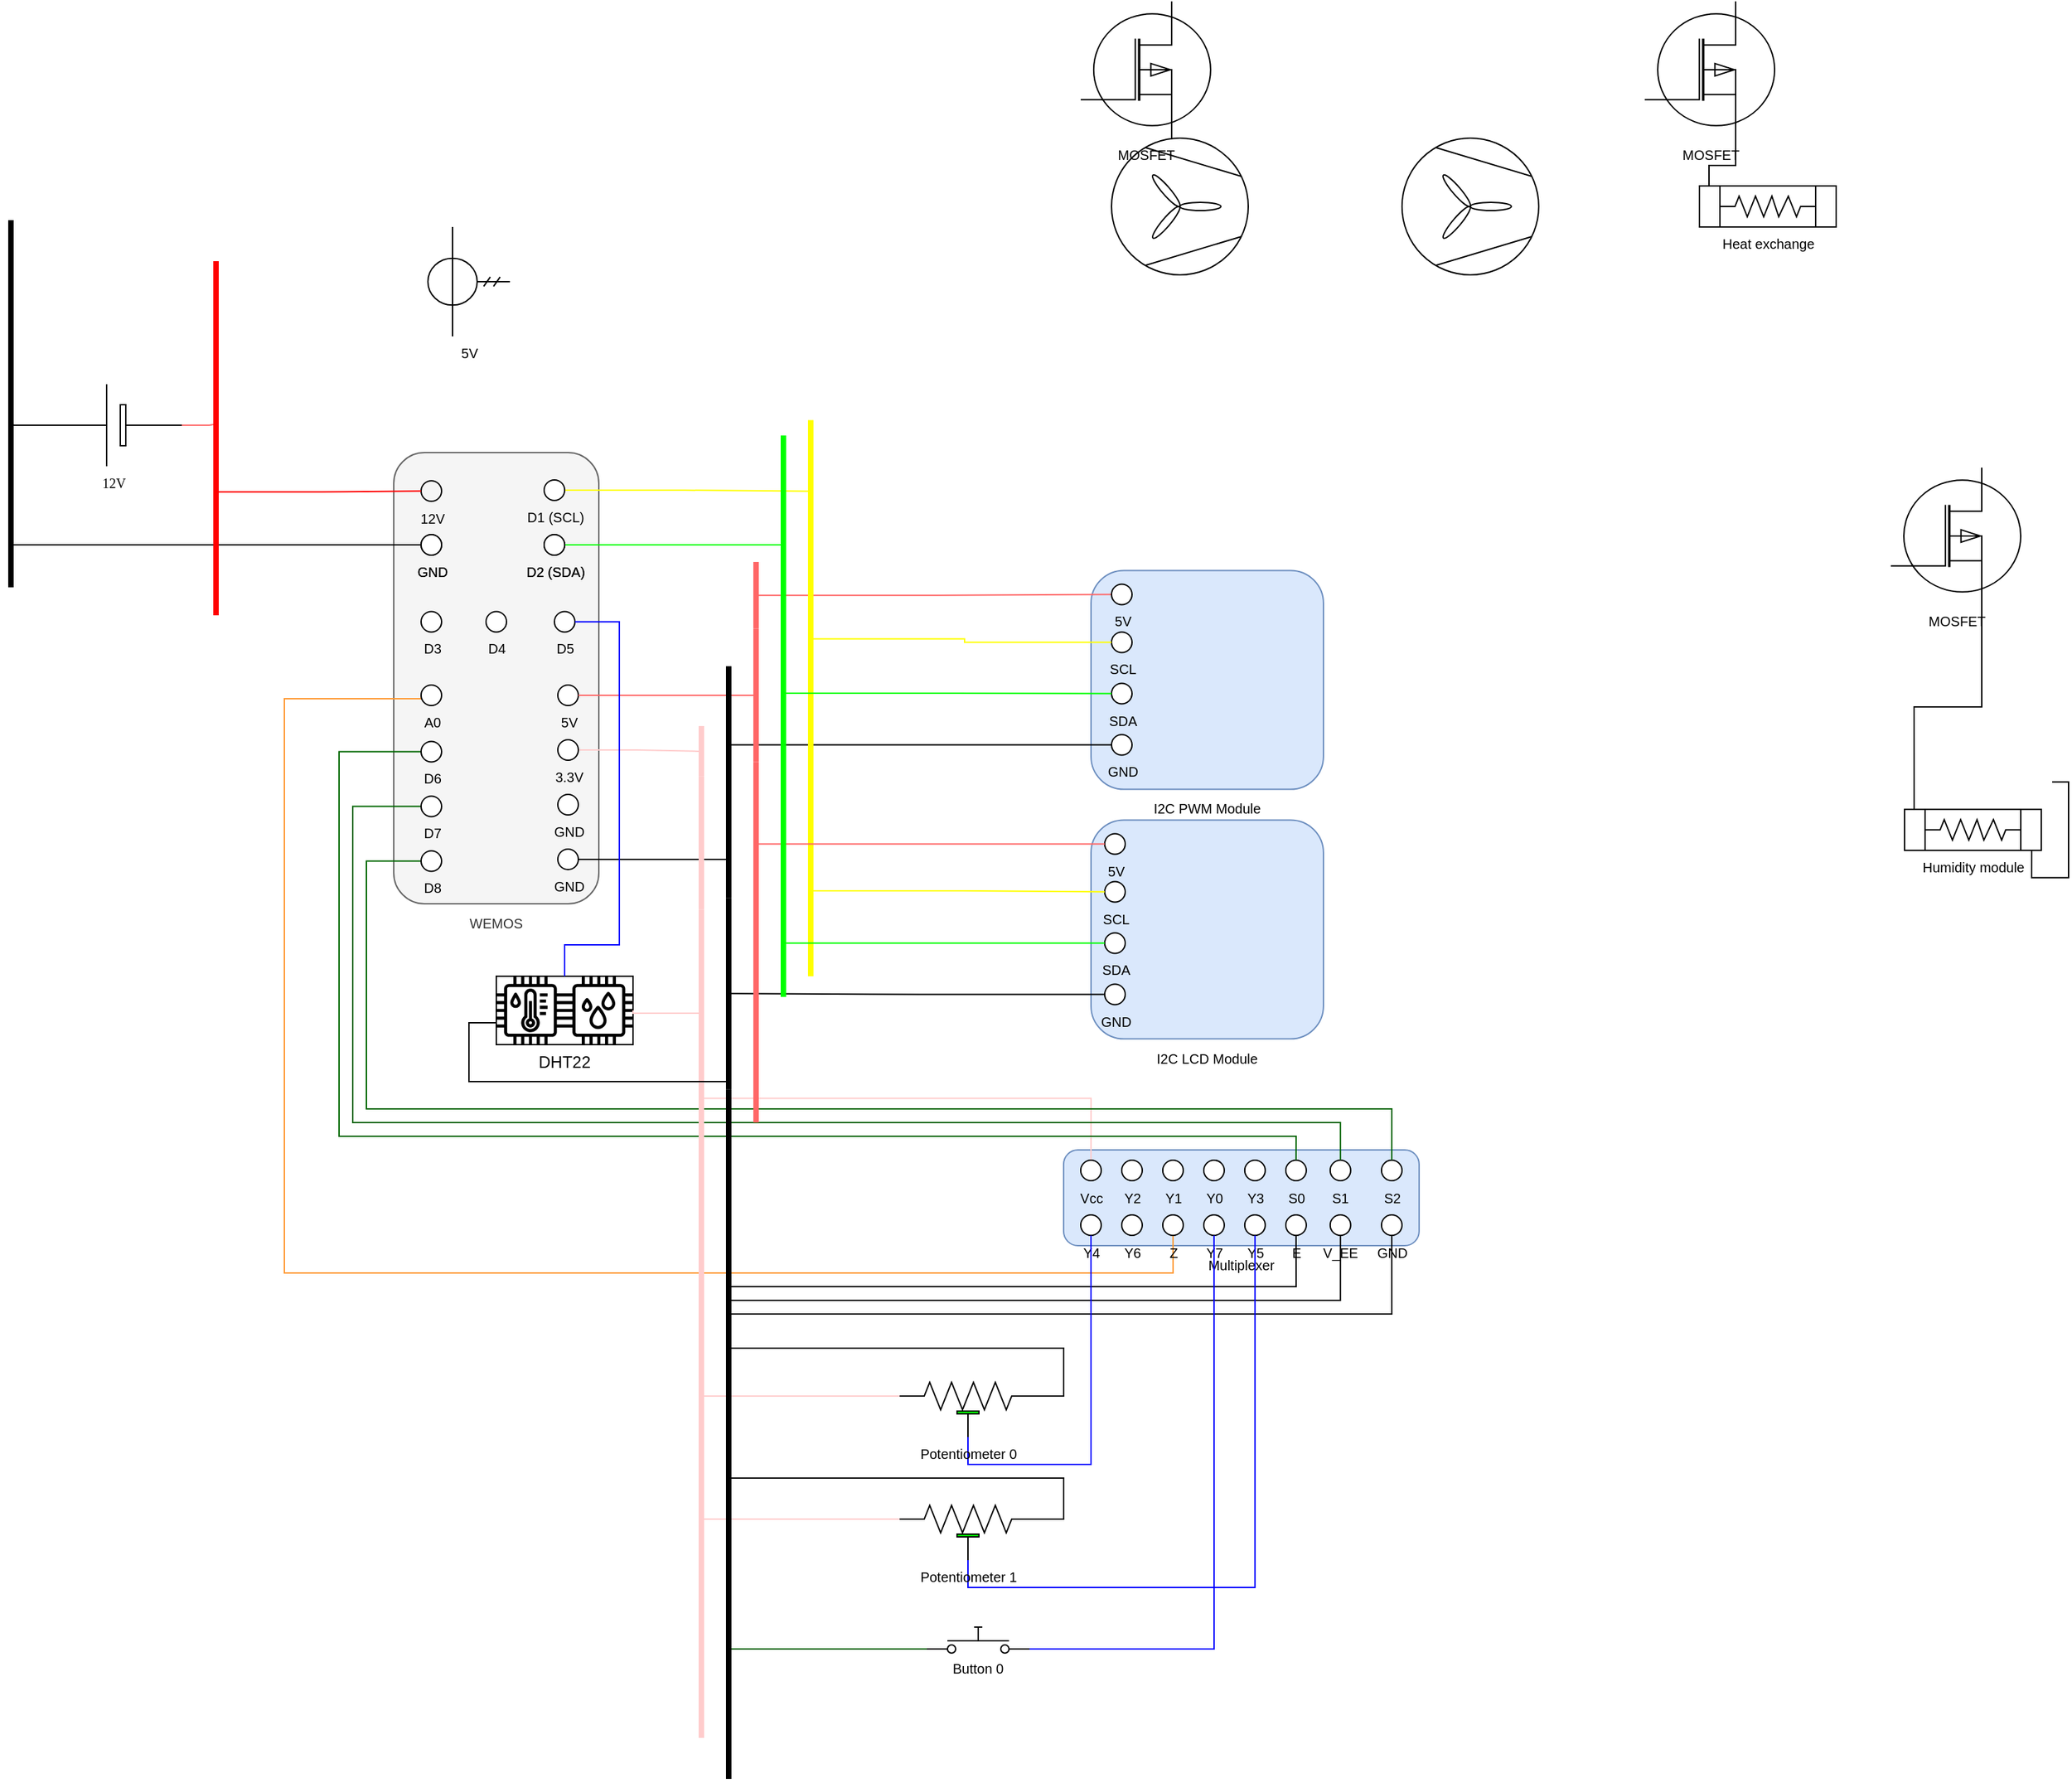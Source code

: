 <mxfile version="18.0.6" type="device"><diagram name="Page-1" id="7e0a89b8-554c-2b80-1dc8-d5c74ca68de4"><mxGraphModel dx="3100" dy="2274" grid="1" gridSize="10" guides="1" tooltips="1" connect="1" arrows="1" fold="1" page="0" pageScale="1" pageWidth="1100" pageHeight="850" background="none" math="0" shadow="0"><root><mxCell id="0"/><mxCell id="1" parent="0"/><mxCell id="E5i9niyN0KcT_NhWIOhr-146" style="edgeStyle=orthogonalEdgeStyle;rounded=0;orthogonalLoop=1;jettySize=auto;html=1;exitX=0;exitY=0.5;exitDx=0;exitDy=0;exitPerimeter=0;fontSize=10;endArrow=none;endFill=0;strokeColor=#FF6666;" edge="1" parent="1" source="E5i9niyN0KcT_NhWIOhr-1" target="E5i9niyN0KcT_NhWIOhr-144"><mxGeometry relative="1" as="geometry"/></mxCell><mxCell id="E5i9niyN0KcT_NhWIOhr-147" style="edgeStyle=orthogonalEdgeStyle;rounded=0;orthogonalLoop=1;jettySize=auto;html=1;exitX=1;exitY=0.5;exitDx=0;exitDy=0;exitPerimeter=0;fontSize=10;endArrow=none;endFill=0;strokeColor=#000000;" edge="1" parent="1"><mxGeometry relative="1" as="geometry"><mxPoint x="60" y="40" as="sourcePoint"/><mxPoint x="36.6" y="38.96" as="targetPoint"/></mxGeometry></mxCell><mxCell id="E5i9niyN0KcT_NhWIOhr-1" value="12V" style="verticalLabelPosition=bottom;shadow=0;dashed=0;align=center;fillColor=default;html=1;verticalAlign=top;strokeWidth=1;shape=mxgraph.electrical.miscellaneous.monocell_battery;rounded=1;comic=0;labelBackgroundColor=none;fontFamily=Verdana;fontSize=10;flipH=1;strokeColor=default;" vertex="1" parent="1"><mxGeometry x="60" y="10" width="100" height="60" as="geometry"/></mxCell><mxCell id="E5i9niyN0KcT_NhWIOhr-17" style="edgeStyle=orthogonalEdgeStyle;rounded=0;orthogonalLoop=1;jettySize=auto;html=1;exitX=0.7;exitY=1;exitDx=0;exitDy=0;exitPerimeter=0;entryX=0.07;entryY=0;entryDx=0;entryDy=0;entryPerimeter=0;endArrow=none;endFill=0;fontSize=10;" edge="1" parent="1" source="E5i9niyN0KcT_NhWIOhr-19" target="E5i9niyN0KcT_NhWIOhr-16"><mxGeometry relative="1" as="geometry"><mxPoint x="1468.04" y="275.91" as="sourcePoint"/></mxGeometry></mxCell><mxCell id="E5i9niyN0KcT_NhWIOhr-6" value="5V" style="pointerEvents=1;verticalLabelPosition=bottom;shadow=0;dashed=0;align=center;html=1;verticalAlign=top;shape=mxgraph.electrical.inductors.current_transformer_2;strokeColor=default;fillColor=none;fontSize=10;" vertex="1" parent="1"><mxGeometry x="340" y="-105" width="60" height="80" as="geometry"/></mxCell><mxCell id="E5i9niyN0KcT_NhWIOhr-8" value="Heat exchange" style="shape=mxgraph.pid.heat_exchangers.heat_exchanger_(coil_tubes);html=1;pointerEvents=1;align=center;verticalLabelPosition=bottom;verticalAlign=top;dashed=0;strokeColor=default;fillColor=none;fontSize=10;" vertex="1" parent="1"><mxGeometry x="1270" y="-135" width="100" height="30" as="geometry"/></mxCell><mxCell id="E5i9niyN0KcT_NhWIOhr-12" style="edgeStyle=orthogonalEdgeStyle;rounded=0;orthogonalLoop=1;jettySize=auto;html=1;exitX=0.7;exitY=1;exitDx=0;exitDy=0;exitPerimeter=0;entryX=0.07;entryY=0;entryDx=0;entryDy=0;entryPerimeter=0;endArrow=none;endFill=0;fontSize=10;" edge="1" parent="1" source="E5i9niyN0KcT_NhWIOhr-11" target="E5i9niyN0KcT_NhWIOhr-8"><mxGeometry relative="1" as="geometry"/></mxCell><mxCell id="E5i9niyN0KcT_NhWIOhr-11" value="MOSFET" style="verticalLabelPosition=bottom;shadow=0;dashed=0;align=center;html=1;verticalAlign=top;shape=mxgraph.electrical.mosfets1.p-channel_mosfet_1;strokeColor=default;fillColor=none;fontSize=10;" vertex="1" parent="1"><mxGeometry x="1230" y="-270" width="95" height="100" as="geometry"/></mxCell><mxCell id="E5i9niyN0KcT_NhWIOhr-13" value="WEMOS" style="rounded=1;whiteSpace=wrap;html=1;strokeColor=#666666;fillColor=#f5f5f5;fontSize=10;verticalAlign=bottom;spacingBottom=-23;fontColor=#333333;" vertex="1" parent="1"><mxGeometry x="315" y="60" width="150" height="330" as="geometry"/></mxCell><mxCell id="E5i9niyN0KcT_NhWIOhr-61" style="edgeStyle=orthogonalEdgeStyle;rounded=0;orthogonalLoop=1;jettySize=auto;html=1;exitX=1;exitY=0.5;exitDx=0;exitDy=0;fontSize=10;endArrow=none;endFill=0;strokeColor=#FFFF00;" edge="1" parent="1" source="E5i9niyN0KcT_NhWIOhr-14" target="E5i9niyN0KcT_NhWIOhr-60"><mxGeometry relative="1" as="geometry"/></mxCell><mxCell id="E5i9niyN0KcT_NhWIOhr-14" value="D1 (SCL)" style="verticalLabelPosition=bottom;shadow=0;dashed=0;align=center;html=1;verticalAlign=top;strokeWidth=1;shape=ellipse;perimeter=ellipsePerimeter;fontSize=10;" vertex="1" parent="1"><mxGeometry x="425" y="80" width="15" height="15" as="geometry"/></mxCell><mxCell id="E5i9niyN0KcT_NhWIOhr-53" style="edgeStyle=orthogonalEdgeStyle;rounded=0;orthogonalLoop=1;jettySize=auto;html=1;exitX=1;exitY=0.5;exitDx=0;exitDy=0;fontSize=10;endArrow=none;endFill=0;strokeColor=#00FF00;" edge="1" parent="1" source="E5i9niyN0KcT_NhWIOhr-15" target="E5i9niyN0KcT_NhWIOhr-59"><mxGeometry relative="1" as="geometry"><mxPoint x="755" y="90" as="targetPoint"/></mxGeometry></mxCell><mxCell id="E5i9niyN0KcT_NhWIOhr-15" value="D2 (SDA)" style="verticalLabelPosition=bottom;shadow=0;dashed=0;align=center;html=1;verticalAlign=top;strokeWidth=1;shape=ellipse;perimeter=ellipsePerimeter;fillColor=none;fontSize=10;" vertex="1" parent="1"><mxGeometry x="425" y="120" width="15" height="15" as="geometry"/></mxCell><mxCell id="E5i9niyN0KcT_NhWIOhr-18" style="edgeStyle=orthogonalEdgeStyle;rounded=0;orthogonalLoop=1;jettySize=auto;html=1;exitX=0.93;exitY=1;exitDx=0;exitDy=0;exitPerimeter=0;endArrow=none;endFill=0;fontSize=10;" edge="1" parent="1" source="E5i9niyN0KcT_NhWIOhr-16"><mxGeometry relative="1" as="geometry"><mxPoint x="1527.54" y="300.91" as="targetPoint"/></mxGeometry></mxCell><mxCell id="E5i9niyN0KcT_NhWIOhr-16" value="&lt;font style=&quot;font-size: 10px;&quot;&gt;Humidity module&lt;/font&gt;" style="shape=mxgraph.pid.heat_exchangers.heat_exchanger_(coil_tubes);html=1;pointerEvents=1;align=center;verticalLabelPosition=bottom;verticalAlign=top;dashed=0;strokeColor=default;fillColor=none;fontSize=10;" vertex="1" parent="1"><mxGeometry x="1420.04" y="320.91" width="100" height="30" as="geometry"/></mxCell><mxCell id="E5i9niyN0KcT_NhWIOhr-19" value="MOSFET" style="verticalLabelPosition=bottom;shadow=0;dashed=0;align=center;html=1;verticalAlign=top;shape=mxgraph.electrical.mosfets1.p-channel_mosfet_1;strokeColor=default;fillColor=none;fontSize=10;" vertex="1" parent="1"><mxGeometry x="1410" y="71" width="95" height="100" as="geometry"/></mxCell><mxCell id="E5i9niyN0KcT_NhWIOhr-21" value="12V" style="verticalLabelPosition=bottom;shadow=0;dashed=0;align=center;html=1;verticalAlign=top;strokeWidth=1;shape=ellipse;perimeter=ellipsePerimeter;fillColor=none;fontSize=10;" vertex="1" parent="1"><mxGeometry x="335" y="80.63" width="15" height="15" as="geometry"/></mxCell><mxCell id="E5i9niyN0KcT_NhWIOhr-27" style="edgeStyle=orthogonalEdgeStyle;rounded=0;orthogonalLoop=1;jettySize=auto;html=1;exitX=0;exitY=0.5;exitDx=0;exitDy=0;fontSize=10;endArrow=none;endFill=0;" edge="1" parent="1" source="E5i9niyN0KcT_NhWIOhr-22" target="E5i9niyN0KcT_NhWIOhr-161"><mxGeometry relative="1" as="geometry"><mxPoint x="48.933" y="128" as="targetPoint"/></mxGeometry></mxCell><mxCell id="E5i9niyN0KcT_NhWIOhr-22" value="GND" style="verticalLabelPosition=bottom;shadow=0;dashed=0;align=center;html=1;verticalAlign=top;strokeWidth=1;shape=ellipse;perimeter=ellipsePerimeter;fillColor=none;fontSize=10;" vertex="1" parent="1"><mxGeometry x="335" y="120" width="15" height="15" as="geometry"/></mxCell><mxCell id="E5i9niyN0KcT_NhWIOhr-28" value="D2 (SDA)" style="verticalLabelPosition=bottom;shadow=0;dashed=0;align=center;html=1;verticalAlign=top;strokeWidth=1;shape=ellipse;perimeter=ellipsePerimeter;fontSize=10;" vertex="1" parent="1"><mxGeometry x="425" y="120" width="15" height="15" as="geometry"/></mxCell><mxCell id="E5i9niyN0KcT_NhWIOhr-29" value="GND" style="verticalLabelPosition=bottom;shadow=0;dashed=0;align=center;html=1;verticalAlign=top;strokeWidth=1;shape=ellipse;perimeter=ellipsePerimeter;fontSize=10;" vertex="1" parent="1"><mxGeometry x="335" y="120" width="15" height="15" as="geometry"/></mxCell><mxCell id="E5i9niyN0KcT_NhWIOhr-26" style="edgeStyle=orthogonalEdgeStyle;rounded=0;orthogonalLoop=1;jettySize=auto;html=1;fontSize=10;endArrow=none;endFill=0;fillColor=#f8cecc;strokeColor=#FF0000;entryX=0;entryY=0.5;entryDx=0;entryDy=0;" edge="1" parent="1" source="E5i9niyN0KcT_NhWIOhr-148" target="E5i9niyN0KcT_NhWIOhr-21"><mxGeometry relative="1" as="geometry"><mxPoint x="190" y="70" as="sourcePoint"/></mxGeometry></mxCell><mxCell id="E5i9niyN0KcT_NhWIOhr-31" value="Multiplexer" style="rounded=1;whiteSpace=wrap;html=1;strokeColor=#6c8ebf;fillColor=#dae8fc;fontSize=10;verticalAlign=bottom;spacingBottom=-23;" vertex="1" parent="1"><mxGeometry x="804.96" y="570" width="260" height="70" as="geometry"/></mxCell><mxCell id="E5i9niyN0KcT_NhWIOhr-32" value="I2C LCD Module" style="rounded=1;whiteSpace=wrap;html=1;strokeColor=#6c8ebf;fillColor=#dae8fc;fontSize=10;verticalAlign=bottom;spacingBottom=-23;" vertex="1" parent="1"><mxGeometry x="825" y="328.75" width="170" height="160" as="geometry"/></mxCell><mxCell id="E5i9niyN0KcT_NhWIOhr-33" value="I2C PWM Module" style="rounded=1;whiteSpace=wrap;html=1;strokeColor=#6c8ebf;fillColor=#dae8fc;fontSize=10;verticalAlign=bottom;spacingBottom=-23;" vertex="1" parent="1"><mxGeometry x="825" y="146.25" width="170" height="160" as="geometry"/></mxCell><mxCell id="E5i9niyN0KcT_NhWIOhr-34" value="SCL" style="verticalLabelPosition=bottom;shadow=0;dashed=0;align=center;html=1;verticalAlign=top;strokeWidth=1;shape=ellipse;perimeter=ellipsePerimeter;fontSize=10;" vertex="1" parent="1"><mxGeometry x="835" y="373.75" width="15" height="15" as="geometry"/></mxCell><mxCell id="E5i9niyN0KcT_NhWIOhr-35" value="SDA" style="verticalLabelPosition=bottom;shadow=0;dashed=0;align=center;html=1;verticalAlign=top;strokeWidth=1;shape=ellipse;perimeter=ellipsePerimeter;fontSize=10;" vertex="1" parent="1"><mxGeometry x="835" y="411.25" width="15" height="15" as="geometry"/></mxCell><mxCell id="E5i9niyN0KcT_NhWIOhr-46" style="edgeStyle=orthogonalEdgeStyle;rounded=0;orthogonalLoop=1;jettySize=auto;html=1;exitX=0;exitY=0.5;exitDx=0;exitDy=0;fontSize=10;endArrow=none;endFill=0;strokeColor=#000000;" edge="1" parent="1" source="E5i9niyN0KcT_NhWIOhr-36" target="E5i9niyN0KcT_NhWIOhr-78"><mxGeometry relative="1" as="geometry"><mxPoint x="705" y="460" as="targetPoint"/></mxGeometry></mxCell><mxCell id="E5i9niyN0KcT_NhWIOhr-36" value="GND" style="verticalLabelPosition=bottom;shadow=0;dashed=0;align=center;html=1;verticalAlign=top;strokeWidth=1;shape=ellipse;perimeter=ellipsePerimeter;fontSize=10;" vertex="1" parent="1"><mxGeometry x="835" y="448.75" width="15" height="15" as="geometry"/></mxCell><mxCell id="E5i9niyN0KcT_NhWIOhr-37" value="5V" style="verticalLabelPosition=bottom;shadow=0;dashed=0;align=center;html=1;verticalAlign=top;strokeWidth=1;shape=ellipse;perimeter=ellipsePerimeter;fontSize=10;" vertex="1" parent="1"><mxGeometry x="835" y="338.75" width="15" height="15" as="geometry"/></mxCell><mxCell id="E5i9niyN0KcT_NhWIOhr-51" style="edgeStyle=orthogonalEdgeStyle;rounded=0;orthogonalLoop=1;jettySize=auto;html=1;entryX=0;entryY=0.5;entryDx=0;entryDy=0;fontSize=10;endArrow=none;endFill=0;strokeColor=#FF6666;" edge="1" parent="1" source="E5i9niyN0KcT_NhWIOhr-73" target="E5i9niyN0KcT_NhWIOhr-50"><mxGeometry relative="1" as="geometry"/></mxCell><mxCell id="E5i9niyN0KcT_NhWIOhr-39" value="5V" style="verticalLabelPosition=bottom;shadow=0;dashed=0;align=center;html=1;verticalAlign=top;strokeWidth=1;shape=ellipse;perimeter=ellipsePerimeter;fontSize=10;" vertex="1" parent="1"><mxGeometry x="435" y="230" width="15" height="15" as="geometry"/></mxCell><mxCell id="E5i9niyN0KcT_NhWIOhr-45" style="edgeStyle=orthogonalEdgeStyle;rounded=0;orthogonalLoop=1;jettySize=auto;html=1;exitX=1;exitY=0.5;exitDx=0;exitDy=0;fontSize=10;endArrow=none;endFill=0;strokeColor=#FF6666;" edge="1" parent="1" source="E5i9niyN0KcT_NhWIOhr-39" target="E5i9niyN0KcT_NhWIOhr-71"><mxGeometry relative="1" as="geometry"/></mxCell><mxCell id="E5i9niyN0KcT_NhWIOhr-52" style="edgeStyle=orthogonalEdgeStyle;rounded=0;orthogonalLoop=1;jettySize=auto;html=1;exitX=1;exitY=0.5;exitDx=0;exitDy=0;fontSize=10;endArrow=none;endFill=0;strokeColor=#000000;" edge="1" parent="1" source="E5i9niyN0KcT_NhWIOhr-42" target="E5i9niyN0KcT_NhWIOhr-76"><mxGeometry relative="1" as="geometry"/></mxCell><mxCell id="E5i9niyN0KcT_NhWIOhr-42" value="GND" style="verticalLabelPosition=bottom;shadow=0;dashed=0;align=center;html=1;verticalAlign=top;strokeWidth=1;shape=ellipse;perimeter=ellipsePerimeter;fontSize=10;" vertex="1" parent="1"><mxGeometry x="435" y="350" width="15" height="15" as="geometry"/></mxCell><mxCell id="E5i9niyN0KcT_NhWIOhr-119" style="edgeStyle=orthogonalEdgeStyle;rounded=0;orthogonalLoop=1;jettySize=auto;html=1;exitX=1;exitY=0.5;exitDx=0;exitDy=0;fontSize=10;endArrow=none;endFill=0;strokeColor=#FFCCCC;" edge="1" parent="1" source="E5i9niyN0KcT_NhWIOhr-43" target="E5i9niyN0KcT_NhWIOhr-118"><mxGeometry relative="1" as="geometry"/></mxCell><mxCell id="E5i9niyN0KcT_NhWIOhr-43" value="3.3V" style="verticalLabelPosition=bottom;shadow=0;dashed=0;align=center;html=1;verticalAlign=top;strokeWidth=1;shape=ellipse;perimeter=ellipsePerimeter;fontSize=10;" vertex="1" parent="1"><mxGeometry x="435" y="270" width="15" height="15" as="geometry"/></mxCell><mxCell id="E5i9niyN0KcT_NhWIOhr-44" value="GND" style="verticalLabelPosition=bottom;shadow=0;dashed=0;align=center;html=1;verticalAlign=top;strokeWidth=1;shape=ellipse;perimeter=ellipsePerimeter;fontSize=10;" vertex="1" parent="1"><mxGeometry x="435" y="310" width="15" height="15" as="geometry"/></mxCell><mxCell id="E5i9niyN0KcT_NhWIOhr-47" value="SCL" style="verticalLabelPosition=bottom;shadow=0;dashed=0;align=center;html=1;verticalAlign=top;strokeWidth=1;shape=ellipse;perimeter=ellipsePerimeter;fontSize=10;" vertex="1" parent="1"><mxGeometry x="840" y="191.25" width="15" height="15" as="geometry"/></mxCell><mxCell id="E5i9niyN0KcT_NhWIOhr-48" value="SDA" style="verticalLabelPosition=bottom;shadow=0;dashed=0;align=center;html=1;verticalAlign=top;strokeWidth=1;shape=ellipse;perimeter=ellipsePerimeter;fontSize=10;" vertex="1" parent="1"><mxGeometry x="840" y="228.75" width="15" height="15" as="geometry"/></mxCell><mxCell id="E5i9niyN0KcT_NhWIOhr-79" style="edgeStyle=orthogonalEdgeStyle;rounded=0;orthogonalLoop=1;jettySize=auto;html=1;exitX=0;exitY=0.5;exitDx=0;exitDy=0;fontSize=10;endArrow=none;endFill=0;strokeColor=#000000;" edge="1" parent="1" source="E5i9niyN0KcT_NhWIOhr-49" target="E5i9niyN0KcT_NhWIOhr-77"><mxGeometry relative="1" as="geometry"/></mxCell><mxCell id="E5i9niyN0KcT_NhWIOhr-49" value="GND" style="verticalLabelPosition=bottom;shadow=0;dashed=0;align=center;html=1;verticalAlign=top;strokeWidth=1;shape=ellipse;perimeter=ellipsePerimeter;fontSize=10;" vertex="1" parent="1"><mxGeometry x="840" y="266.25" width="15" height="15" as="geometry"/></mxCell><mxCell id="E5i9niyN0KcT_NhWIOhr-50" value="5V" style="verticalLabelPosition=bottom;shadow=0;dashed=0;align=center;html=1;verticalAlign=top;strokeWidth=1;shape=ellipse;perimeter=ellipsePerimeter;fontSize=10;" vertex="1" parent="1"><mxGeometry x="840" y="156.25" width="15" height="15" as="geometry"/></mxCell><mxCell id="E5i9niyN0KcT_NhWIOhr-59" value="" style="line;strokeWidth=4;direction=south;html=1;perimeter=backbonePerimeter;points=[];outlineConnect=0;fontSize=10;fillColor=#00FF00;strokeColor=#00FF00;" vertex="1" parent="1"><mxGeometry x="595" y="47.5" width="10" height="160" as="geometry"/></mxCell><mxCell id="E5i9niyN0KcT_NhWIOhr-60" value="" style="line;strokeWidth=4;direction=south;html=1;perimeter=backbonePerimeter;points=[];outlineConnect=0;fontSize=10;fillColor=#00FF00;strokeColor=#FFFF00;" vertex="1" parent="1"><mxGeometry x="615" y="36.25" width="10" height="103.75" as="geometry"/></mxCell><mxCell id="E5i9niyN0KcT_NhWIOhr-64" style="edgeStyle=orthogonalEdgeStyle;rounded=0;orthogonalLoop=1;jettySize=auto;html=1;entryX=0;entryY=0.5;entryDx=0;entryDy=0;fontSize=10;endArrow=none;endFill=0;strokeColor=#FFFF00;" edge="1" parent="1" source="E5i9niyN0KcT_NhWIOhr-62" target="E5i9niyN0KcT_NhWIOhr-47"><mxGeometry relative="1" as="geometry"/></mxCell><mxCell id="E5i9niyN0KcT_NhWIOhr-62" value="" style="line;strokeWidth=4;direction=south;html=1;perimeter=backbonePerimeter;points=[];outlineConnect=0;fontSize=10;fillColor=#00FF00;strokeColor=#FFFF00;" vertex="1" parent="1"><mxGeometry x="615" y="140" width="10" height="112.5" as="geometry"/></mxCell><mxCell id="E5i9niyN0KcT_NhWIOhr-66" style="edgeStyle=orthogonalEdgeStyle;rounded=0;orthogonalLoop=1;jettySize=auto;html=1;entryX=0;entryY=0.5;entryDx=0;entryDy=0;fontSize=10;endArrow=none;endFill=0;strokeColor=#FFFF00;" edge="1" parent="1" source="E5i9niyN0KcT_NhWIOhr-65" target="E5i9niyN0KcT_NhWIOhr-34"><mxGeometry relative="1" as="geometry"/></mxCell><mxCell id="E5i9niyN0KcT_NhWIOhr-65" value="" style="line;strokeWidth=4;direction=south;html=1;perimeter=backbonePerimeter;points=[];outlineConnect=0;fontSize=10;fillColor=#00FF00;strokeColor=#FFFF00;" vertex="1" parent="1"><mxGeometry x="615" y="317.97" width="10" height="125" as="geometry"/></mxCell><mxCell id="E5i9niyN0KcT_NhWIOhr-70" style="edgeStyle=orthogonalEdgeStyle;rounded=0;orthogonalLoop=1;jettySize=auto;html=1;entryX=0;entryY=0.5;entryDx=0;entryDy=0;fontSize=10;endArrow=none;endFill=0;strokeColor=#00FF00;" edge="1" parent="1" source="E5i9niyN0KcT_NhWIOhr-67" target="E5i9niyN0KcT_NhWIOhr-48"><mxGeometry relative="1" as="geometry"/></mxCell><mxCell id="E5i9niyN0KcT_NhWIOhr-67" value="" style="line;strokeWidth=4;direction=south;html=1;perimeter=backbonePerimeter;points=[];outlineConnect=0;fontSize=10;fillColor=#00FF00;strokeColor=#00FF00;" vertex="1" parent="1"><mxGeometry x="595" y="207.5" width="10" height="57" as="geometry"/></mxCell><mxCell id="E5i9niyN0KcT_NhWIOhr-69" style="edgeStyle=orthogonalEdgeStyle;rounded=0;orthogonalLoop=1;jettySize=auto;html=1;fontSize=10;endArrow=none;endFill=0;strokeColor=#00FF00;entryX=0;entryY=0.5;entryDx=0;entryDy=0;" edge="1" parent="1" source="E5i9niyN0KcT_NhWIOhr-68" target="E5i9niyN0KcT_NhWIOhr-35"><mxGeometry relative="1" as="geometry"><mxPoint x="745.0" y="440" as="targetPoint"/></mxGeometry></mxCell><mxCell id="E5i9niyN0KcT_NhWIOhr-68" value="" style="line;strokeWidth=4;direction=south;html=1;perimeter=backbonePerimeter;points=[];outlineConnect=0;fontSize=10;fillColor=#00FF00;strokeColor=#00FF00;" vertex="1" parent="1"><mxGeometry x="595" y="379.38" width="10" height="78.75" as="geometry"/></mxCell><mxCell id="E5i9niyN0KcT_NhWIOhr-71" value="" style="line;strokeWidth=4;direction=south;html=1;perimeter=backbonePerimeter;points=[];outlineConnect=0;fontSize=10;fillColor=#00FF00;strokeColor=#FF6666;" vertex="1" parent="1"><mxGeometry x="575" y="188.75" width="10" height="97.5" as="geometry"/></mxCell><mxCell id="E5i9niyN0KcT_NhWIOhr-75" style="edgeStyle=orthogonalEdgeStyle;rounded=0;orthogonalLoop=1;jettySize=auto;html=1;fontSize=10;endArrow=none;endFill=0;strokeColor=#FF6666;" edge="1" parent="1" source="E5i9niyN0KcT_NhWIOhr-72" target="E5i9niyN0KcT_NhWIOhr-37"><mxGeometry relative="1" as="geometry"/></mxCell><mxCell id="E5i9niyN0KcT_NhWIOhr-72" value="" style="line;strokeWidth=4;direction=south;html=1;perimeter=backbonePerimeter;points=[];outlineConnect=0;fontSize=10;fillColor=#00FF00;strokeColor=#FF6666;" vertex="1" parent="1"><mxGeometry x="575" y="286.25" width="10" height="120" as="geometry"/></mxCell><mxCell id="E5i9niyN0KcT_NhWIOhr-73" value="" style="line;strokeWidth=4;direction=south;html=1;perimeter=backbonePerimeter;points=[];outlineConnect=0;fontSize=10;fillColor=#00FF00;strokeColor=#FF6666;" vertex="1" parent="1"><mxGeometry x="575" y="140" width="10" height="48.75" as="geometry"/></mxCell><mxCell id="E5i9niyN0KcT_NhWIOhr-74" value="" style="line;strokeWidth=4;direction=south;html=1;perimeter=backbonePerimeter;points=[];outlineConnect=0;fontSize=10;fillColor=#00FF00;strokeColor=#00FF00;" vertex="1" parent="1"><mxGeometry x="595" y="264.5" width="10" height="115.5" as="geometry"/></mxCell><mxCell id="E5i9niyN0KcT_NhWIOhr-76" value="" style="line;strokeWidth=4;direction=south;html=1;perimeter=backbonePerimeter;points=[];outlineConnect=0;fontSize=10;fillColor=#00FF00;strokeColor=#000000;" vertex="1" parent="1"><mxGeometry x="555" y="329.38" width="10" height="56.25" as="geometry"/></mxCell><mxCell id="E5i9niyN0KcT_NhWIOhr-77" value="" style="line;strokeWidth=4;direction=south;html=1;perimeter=backbonePerimeter;points=[];outlineConnect=0;fontSize=10;fillColor=#00FF00;strokeColor=#000000;" vertex="1" parent="1"><mxGeometry x="555" y="216.25" width="10" height="115" as="geometry"/></mxCell><mxCell id="E5i9niyN0KcT_NhWIOhr-78" value="" style="line;strokeWidth=4;direction=south;html=1;perimeter=backbonePerimeter;points=[];outlineConnect=0;fontSize=10;fillColor=#00FF00;strokeColor=#000000;" vertex="1" parent="1"><mxGeometry x="555" y="385.63" width="10" height="140" as="geometry"/></mxCell><mxCell id="E5i9niyN0KcT_NhWIOhr-81" value="" style="line;strokeWidth=4;direction=south;html=1;perimeter=backbonePerimeter;points=[];outlineConnect=0;fontSize=10;fillColor=#00FF00;strokeColor=#FFFF00;" vertex="1" parent="1"><mxGeometry x="615" y="249.22" width="10" height="68.75" as="geometry"/></mxCell><mxCell id="E5i9niyN0KcT_NhWIOhr-112" style="edgeStyle=orthogonalEdgeStyle;rounded=0;orthogonalLoop=1;jettySize=auto;html=1;exitX=0.5;exitY=1;exitDx=0;exitDy=0;fontSize=10;endArrow=none;endFill=0;strokeColor=#000000;" edge="1" parent="1" source="E5i9niyN0KcT_NhWIOhr-82" target="E5i9niyN0KcT_NhWIOhr-109"><mxGeometry relative="1" as="geometry"><Array as="points"><mxPoint x="1045" y="690"/></Array></mxGeometry></mxCell><mxCell id="E5i9niyN0KcT_NhWIOhr-82" value="GND" style="verticalLabelPosition=bottom;shadow=0;dashed=0;align=center;html=1;verticalAlign=top;strokeWidth=1;shape=ellipse;perimeter=ellipsePerimeter;fontSize=10;" vertex="1" parent="1"><mxGeometry x="1037.46" y="617.5" width="15" height="15" as="geometry"/></mxCell><mxCell id="E5i9niyN0KcT_NhWIOhr-84" value="Y4" style="verticalLabelPosition=bottom;shadow=0;dashed=0;align=center;html=1;verticalAlign=top;strokeWidth=1;shape=ellipse;perimeter=ellipsePerimeter;fontSize=10;" vertex="1" parent="1"><mxGeometry x="817.46" y="617.5" width="15" height="15" as="geometry"/></mxCell><mxCell id="E5i9niyN0KcT_NhWIOhr-85" value="Y6" style="verticalLabelPosition=bottom;shadow=0;dashed=0;align=center;html=1;verticalAlign=top;strokeWidth=1;shape=ellipse;perimeter=ellipsePerimeter;fontSize=10;" vertex="1" parent="1"><mxGeometry x="847.46" y="617.5" width="15" height="15" as="geometry"/></mxCell><mxCell id="E5i9niyN0KcT_NhWIOhr-113" style="edgeStyle=orthogonalEdgeStyle;rounded=0;orthogonalLoop=1;jettySize=auto;html=1;exitX=0.5;exitY=1;exitDx=0;exitDy=0;fontSize=10;endArrow=none;endFill=0;strokeColor=#FF9933;entryX=0;entryY=0.5;entryDx=0;entryDy=0;" edge="1" parent="1" source="E5i9niyN0KcT_NhWIOhr-88" target="E5i9niyN0KcT_NhWIOhr-114"><mxGeometry relative="1" as="geometry"><mxPoint x="245" y="290.0" as="targetPoint"/><Array as="points"><mxPoint x="885" y="660"/><mxPoint x="235" y="660"/><mxPoint x="235" y="240"/><mxPoint x="335" y="240"/></Array></mxGeometry></mxCell><mxCell id="E5i9niyN0KcT_NhWIOhr-88" value="Z" style="verticalLabelPosition=bottom;shadow=0;dashed=0;align=center;html=1;verticalAlign=top;strokeWidth=1;shape=ellipse;perimeter=ellipsePerimeter;fontSize=10;" vertex="1" parent="1"><mxGeometry x="877.46" y="617.5" width="15" height="15" as="geometry"/></mxCell><mxCell id="E5i9niyN0KcT_NhWIOhr-89" value="Y7" style="verticalLabelPosition=bottom;shadow=0;dashed=0;align=center;html=1;verticalAlign=top;strokeWidth=1;shape=ellipse;perimeter=ellipsePerimeter;fontSize=10;" vertex="1" parent="1"><mxGeometry x="907.46" y="617.5" width="15" height="15" as="geometry"/></mxCell><mxCell id="E5i9niyN0KcT_NhWIOhr-90" value="Y5" style="verticalLabelPosition=bottom;shadow=0;dashed=0;align=center;html=1;verticalAlign=top;strokeWidth=1;shape=ellipse;perimeter=ellipsePerimeter;fontSize=10;" vertex="1" parent="1"><mxGeometry x="937.42" y="617.5" width="15" height="15" as="geometry"/></mxCell><mxCell id="E5i9niyN0KcT_NhWIOhr-111" style="edgeStyle=orthogonalEdgeStyle;rounded=0;orthogonalLoop=1;jettySize=auto;html=1;exitX=0.5;exitY=1;exitDx=0;exitDy=0;fontSize=10;endArrow=none;endFill=0;strokeColor=#000000;" edge="1" parent="1" source="E5i9niyN0KcT_NhWIOhr-91" target="E5i9niyN0KcT_NhWIOhr-109"><mxGeometry relative="1" as="geometry"><Array as="points"><mxPoint x="1007" y="680"/></Array></mxGeometry></mxCell><mxCell id="E5i9niyN0KcT_NhWIOhr-91" value="V_EE" style="verticalLabelPosition=bottom;shadow=0;dashed=0;align=center;html=1;verticalAlign=top;strokeWidth=1;shape=ellipse;perimeter=ellipsePerimeter;fontSize=10;" vertex="1" parent="1"><mxGeometry x="999.92" y="617.5" width="15" height="15" as="geometry"/></mxCell><mxCell id="E5i9niyN0KcT_NhWIOhr-110" style="edgeStyle=orthogonalEdgeStyle;rounded=0;orthogonalLoop=1;jettySize=auto;html=1;exitX=0.5;exitY=1;exitDx=0;exitDy=0;fontSize=10;endArrow=none;endFill=0;strokeColor=#000000;" edge="1" parent="1" source="E5i9niyN0KcT_NhWIOhr-92" target="E5i9niyN0KcT_NhWIOhr-109"><mxGeometry relative="1" as="geometry"><Array as="points"><mxPoint x="975" y="670"/></Array></mxGeometry></mxCell><mxCell id="E5i9niyN0KcT_NhWIOhr-92" value="E" style="verticalLabelPosition=bottom;shadow=0;dashed=0;align=center;html=1;verticalAlign=top;strokeWidth=1;shape=ellipse;perimeter=ellipsePerimeter;fontSize=10;" vertex="1" parent="1"><mxGeometry x="967.46" y="617.5" width="15" height="15" as="geometry"/></mxCell><mxCell id="E5i9niyN0KcT_NhWIOhr-93" value="S2" style="verticalLabelPosition=bottom;shadow=0;dashed=0;align=center;html=1;verticalAlign=top;strokeWidth=1;shape=ellipse;perimeter=ellipsePerimeter;fontSize=10;" vertex="1" parent="1"><mxGeometry x="1037.46" y="577.5" width="15" height="15" as="geometry"/></mxCell><mxCell id="E5i9niyN0KcT_NhWIOhr-120" style="edgeStyle=orthogonalEdgeStyle;rounded=0;orthogonalLoop=1;jettySize=auto;html=1;exitX=0.5;exitY=0;exitDx=0;exitDy=0;fontSize=10;endArrow=none;endFill=0;strokeColor=#FFCCCC;" edge="1" parent="1" source="E5i9niyN0KcT_NhWIOhr-94" target="E5i9niyN0KcT_NhWIOhr-117"><mxGeometry relative="1" as="geometry"/></mxCell><mxCell id="E5i9niyN0KcT_NhWIOhr-94" value="Vcc" style="verticalLabelPosition=bottom;shadow=0;dashed=0;align=center;html=1;verticalAlign=top;strokeWidth=1;shape=ellipse;perimeter=ellipsePerimeter;fontSize=10;" vertex="1" parent="1"><mxGeometry x="817.46" y="577.5" width="15" height="15" as="geometry"/></mxCell><mxCell id="E5i9niyN0KcT_NhWIOhr-95" value="Y2" style="verticalLabelPosition=bottom;shadow=0;dashed=0;align=center;html=1;verticalAlign=top;strokeWidth=1;shape=ellipse;perimeter=ellipsePerimeter;fontSize=10;" vertex="1" parent="1"><mxGeometry x="847.46" y="577.5" width="15" height="15" as="geometry"/></mxCell><mxCell id="E5i9niyN0KcT_NhWIOhr-96" value="Y1" style="verticalLabelPosition=bottom;shadow=0;dashed=0;align=center;html=1;verticalAlign=top;strokeWidth=1;shape=ellipse;perimeter=ellipsePerimeter;fontSize=10;" vertex="1" parent="1"><mxGeometry x="877.46" y="577.5" width="15" height="15" as="geometry"/></mxCell><mxCell id="E5i9niyN0KcT_NhWIOhr-97" value="Y0" style="verticalLabelPosition=bottom;shadow=0;dashed=0;align=center;html=1;verticalAlign=top;strokeWidth=1;shape=ellipse;perimeter=ellipsePerimeter;fontSize=10;" vertex="1" parent="1"><mxGeometry x="907.46" y="577.5" width="15" height="15" as="geometry"/></mxCell><mxCell id="E5i9niyN0KcT_NhWIOhr-98" value="Y3" style="verticalLabelPosition=bottom;shadow=0;dashed=0;align=center;html=1;verticalAlign=top;strokeWidth=1;shape=ellipse;perimeter=ellipsePerimeter;fontSize=10;" vertex="1" parent="1"><mxGeometry x="937.42" y="577.5" width="15" height="15" as="geometry"/></mxCell><mxCell id="E5i9niyN0KcT_NhWIOhr-99" value="S1" style="verticalLabelPosition=bottom;shadow=0;dashed=0;align=center;html=1;verticalAlign=top;strokeWidth=1;shape=ellipse;perimeter=ellipsePerimeter;fontSize=10;" vertex="1" parent="1"><mxGeometry x="999.92" y="577.5" width="15" height="15" as="geometry"/></mxCell><mxCell id="E5i9niyN0KcT_NhWIOhr-100" value="S0" style="verticalLabelPosition=bottom;shadow=0;dashed=0;align=center;html=1;verticalAlign=top;strokeWidth=1;shape=ellipse;perimeter=ellipsePerimeter;fontSize=10;" vertex="1" parent="1"><mxGeometry x="967.46" y="577.5" width="15" height="15" as="geometry"/></mxCell><mxCell id="E5i9niyN0KcT_NhWIOhr-105" style="edgeStyle=orthogonalEdgeStyle;rounded=0;orthogonalLoop=1;jettySize=auto;html=1;exitX=0;exitY=0.5;exitDx=0;exitDy=0;entryX=0.5;entryY=0;entryDx=0;entryDy=0;fontSize=10;endArrow=none;endFill=0;strokeColor=#006600;" edge="1" parent="1" source="E5i9niyN0KcT_NhWIOhr-102" target="E5i9niyN0KcT_NhWIOhr-100"><mxGeometry relative="1" as="geometry"><Array as="points"><mxPoint x="275" y="279"/><mxPoint x="275" y="560"/><mxPoint x="975" y="560"/></Array></mxGeometry></mxCell><mxCell id="E5i9niyN0KcT_NhWIOhr-106" style="edgeStyle=orthogonalEdgeStyle;rounded=0;orthogonalLoop=1;jettySize=auto;html=1;exitX=0;exitY=0.5;exitDx=0;exitDy=0;entryX=0.5;entryY=0;entryDx=0;entryDy=0;fontSize=10;endArrow=none;endFill=0;strokeColor=#006600;" edge="1" parent="1" source="E5i9niyN0KcT_NhWIOhr-103" target="E5i9niyN0KcT_NhWIOhr-99"><mxGeometry relative="1" as="geometry"><Array as="points"><mxPoint x="285" y="319"/><mxPoint x="285" y="550"/><mxPoint x="1007" y="550"/></Array></mxGeometry></mxCell><mxCell id="E5i9niyN0KcT_NhWIOhr-107" style="edgeStyle=orthogonalEdgeStyle;rounded=0;orthogonalLoop=1;jettySize=auto;html=1;entryX=0.5;entryY=0;entryDx=0;entryDy=0;fontSize=10;endArrow=none;endFill=0;strokeColor=#006600;exitX=0;exitY=0.5;exitDx=0;exitDy=0;" edge="1" parent="1" source="E5i9niyN0KcT_NhWIOhr-104" target="E5i9niyN0KcT_NhWIOhr-93"><mxGeometry relative="1" as="geometry"><mxPoint x="305" y="250" as="sourcePoint"/><Array as="points"><mxPoint x="295" y="359"/><mxPoint x="295" y="540"/><mxPoint x="1045" y="540"/></Array></mxGeometry></mxCell><mxCell id="E5i9niyN0KcT_NhWIOhr-102" value="D6" style="verticalLabelPosition=bottom;shadow=0;dashed=0;align=center;html=1;verticalAlign=top;strokeWidth=1;shape=ellipse;perimeter=ellipsePerimeter;fontSize=10;" vertex="1" parent="1"><mxGeometry x="335" y="271.25" width="15" height="15" as="geometry"/></mxCell><mxCell id="E5i9niyN0KcT_NhWIOhr-103" value="D7" style="verticalLabelPosition=bottom;shadow=0;dashed=0;align=center;html=1;verticalAlign=top;strokeWidth=1;shape=ellipse;perimeter=ellipsePerimeter;fontSize=10;" vertex="1" parent="1"><mxGeometry x="335" y="311.25" width="15" height="15" as="geometry"/></mxCell><mxCell id="E5i9niyN0KcT_NhWIOhr-104" value="D8" style="verticalLabelPosition=bottom;shadow=0;dashed=0;align=center;html=1;verticalAlign=top;strokeWidth=1;shape=ellipse;perimeter=ellipsePerimeter;fontSize=10;" vertex="1" parent="1"><mxGeometry x="335" y="351.25" width="15" height="15" as="geometry"/></mxCell><mxCell id="E5i9niyN0KcT_NhWIOhr-108" value="" style="line;strokeWidth=4;direction=south;html=1;perimeter=backbonePerimeter;points=[];outlineConnect=0;fontSize=10;fillColor=#00FF00;strokeColor=#000000;" vertex="1" parent="1"><mxGeometry x="555" y="525.63" width="10" height="124.37" as="geometry"/></mxCell><mxCell id="E5i9niyN0KcT_NhWIOhr-109" value="" style="line;strokeWidth=4;direction=south;html=1;perimeter=backbonePerimeter;points=[];outlineConnect=0;fontSize=10;fillColor=#00FF00;strokeColor=#000000;" vertex="1" parent="1"><mxGeometry x="555" y="650" width="10" height="60" as="geometry"/></mxCell><mxCell id="E5i9niyN0KcT_NhWIOhr-114" value="A0" style="verticalLabelPosition=bottom;shadow=0;dashed=0;align=center;html=1;verticalAlign=top;strokeWidth=1;shape=ellipse;perimeter=ellipsePerimeter;fontSize=10;" vertex="1" parent="1"><mxGeometry x="335" y="230" width="15" height="15" as="geometry"/></mxCell><mxCell id="E5i9niyN0KcT_NhWIOhr-122" style="edgeStyle=orthogonalEdgeStyle;rounded=0;orthogonalLoop=1;jettySize=auto;html=1;exitX=0;exitY=0.25;exitDx=0;exitDy=0;exitPerimeter=0;fontSize=10;endArrow=none;endFill=0;strokeColor=#FFCCCC;" edge="1" parent="1" source="E5i9niyN0KcT_NhWIOhr-115" target="E5i9niyN0KcT_NhWIOhr-121"><mxGeometry relative="1" as="geometry"/></mxCell><mxCell id="E5i9niyN0KcT_NhWIOhr-124" style="edgeStyle=orthogonalEdgeStyle;rounded=0;orthogonalLoop=1;jettySize=auto;html=1;exitX=1;exitY=0.25;exitDx=0;exitDy=0;exitPerimeter=0;fontSize=10;endArrow=none;endFill=0;strokeColor=#000000;" edge="1" parent="1" source="E5i9niyN0KcT_NhWIOhr-115" target="E5i9niyN0KcT_NhWIOhr-123"><mxGeometry relative="1" as="geometry"/></mxCell><mxCell id="E5i9niyN0KcT_NhWIOhr-125" style="edgeStyle=orthogonalEdgeStyle;rounded=0;orthogonalLoop=1;jettySize=auto;html=1;exitX=0.5;exitY=1;exitDx=0;exitDy=0;exitPerimeter=0;entryX=0.5;entryY=1;entryDx=0;entryDy=0;fontSize=10;endArrow=none;endFill=0;strokeColor=#0000FF;" edge="1" parent="1" source="E5i9niyN0KcT_NhWIOhr-115" target="E5i9niyN0KcT_NhWIOhr-84"><mxGeometry relative="1" as="geometry"/></mxCell><mxCell id="E5i9niyN0KcT_NhWIOhr-115" value="Potentiometer 0" style="pointerEvents=1;verticalLabelPosition=bottom;shadow=0;dashed=0;align=center;html=1;verticalAlign=top;shape=mxgraph.electrical.resistors.trimmer_pot_2;fontSize=10;strokeColor=#000000;fillColor=#00FF00;rotation=0;" vertex="1" parent="1"><mxGeometry x="685" y="740" width="100" height="40" as="geometry"/></mxCell><mxCell id="E5i9niyN0KcT_NhWIOhr-116" value="" style="line;strokeWidth=4;direction=south;html=1;perimeter=backbonePerimeter;points=[];outlineConnect=0;fontSize=10;fillColor=#00FF00;strokeColor=#FFCCCC;" vertex="1" parent="1"><mxGeometry x="535" y="296.88" width="10" height="97.5" as="geometry"/></mxCell><mxCell id="E5i9niyN0KcT_NhWIOhr-117" value="" style="line;strokeWidth=4;direction=south;html=1;perimeter=backbonePerimeter;points=[];outlineConnect=0;fontSize=10;fillColor=#00FF00;strokeColor=#FFCCCC;" vertex="1" parent="1"><mxGeometry x="535" y="394.38" width="10" height="275.62" as="geometry"/></mxCell><mxCell id="E5i9niyN0KcT_NhWIOhr-118" value="" style="line;strokeWidth=4;direction=south;html=1;perimeter=backbonePerimeter;points=[];outlineConnect=0;fontSize=10;fillColor=#00FF00;strokeColor=#FFCCCC;" vertex="1" parent="1"><mxGeometry x="535" y="260" width="10" height="36.88" as="geometry"/></mxCell><mxCell id="E5i9niyN0KcT_NhWIOhr-121" value="" style="line;strokeWidth=4;direction=south;html=1;perimeter=backbonePerimeter;points=[];outlineConnect=0;fontSize=10;fillColor=#00FF00;strokeColor=#FFCCCC;" vertex="1" parent="1"><mxGeometry x="535" y="670" width="10" height="160" as="geometry"/></mxCell><mxCell id="E5i9niyN0KcT_NhWIOhr-123" value="" style="line;strokeWidth=4;direction=south;html=1;perimeter=backbonePerimeter;points=[];outlineConnect=0;fontSize=10;fillColor=#00FF00;strokeColor=#000000;" vertex="1" parent="1"><mxGeometry x="555" y="660" width="10" height="110" as="geometry"/></mxCell><mxCell id="E5i9niyN0KcT_NhWIOhr-129" style="edgeStyle=orthogonalEdgeStyle;rounded=0;orthogonalLoop=1;jettySize=auto;html=1;exitX=0;exitY=0.25;exitDx=0;exitDy=0;exitPerimeter=0;fontSize=10;endArrow=none;endFill=0;strokeColor=#FFCCCC;" edge="1" parent="1" source="E5i9niyN0KcT_NhWIOhr-126" target="E5i9niyN0KcT_NhWIOhr-127"><mxGeometry relative="1" as="geometry"/></mxCell><mxCell id="E5i9niyN0KcT_NhWIOhr-130" style="edgeStyle=orthogonalEdgeStyle;rounded=0;orthogonalLoop=1;jettySize=auto;html=1;exitX=1;exitY=0.25;exitDx=0;exitDy=0;exitPerimeter=0;fontSize=10;endArrow=none;endFill=0;strokeColor=#000000;" edge="1" parent="1" source="E5i9niyN0KcT_NhWIOhr-126" target="E5i9niyN0KcT_NhWIOhr-128"><mxGeometry relative="1" as="geometry"/></mxCell><mxCell id="E5i9niyN0KcT_NhWIOhr-131" style="edgeStyle=orthogonalEdgeStyle;rounded=0;orthogonalLoop=1;jettySize=auto;html=1;exitX=0.5;exitY=1;exitDx=0;exitDy=0;exitPerimeter=0;entryX=0.5;entryY=1;entryDx=0;entryDy=0;fontSize=10;endArrow=none;endFill=0;strokeColor=#0000FF;" edge="1" parent="1" source="E5i9niyN0KcT_NhWIOhr-126" target="E5i9niyN0KcT_NhWIOhr-90"><mxGeometry relative="1" as="geometry"/></mxCell><mxCell id="E5i9niyN0KcT_NhWIOhr-126" value="Potentiometer 1" style="pointerEvents=1;verticalLabelPosition=bottom;shadow=0;dashed=0;align=center;html=1;verticalAlign=top;shape=mxgraph.electrical.resistors.trimmer_pot_2;fontSize=10;strokeColor=#000000;fillColor=#00FF00;rotation=0;" vertex="1" parent="1"><mxGeometry x="685" y="830" width="100" height="40" as="geometry"/></mxCell><mxCell id="E5i9niyN0KcT_NhWIOhr-127" value="" style="line;strokeWidth=4;direction=south;html=1;perimeter=backbonePerimeter;points=[];outlineConnect=0;fontSize=10;fillColor=#00FF00;strokeColor=#FFCCCC;" vertex="1" parent="1"><mxGeometry x="535" y="760" width="10" height="160" as="geometry"/></mxCell><mxCell id="E5i9niyN0KcT_NhWIOhr-128" value="" style="line;strokeWidth=4;direction=south;html=1;perimeter=backbonePerimeter;points=[];outlineConnect=0;fontSize=10;fillColor=#00FF00;strokeColor=#000000;" vertex="1" parent="1"><mxGeometry x="555" y="770" width="10" height="80" as="geometry"/></mxCell><mxCell id="E5i9niyN0KcT_NhWIOhr-135" style="edgeStyle=orthogonalEdgeStyle;rounded=0;orthogonalLoop=1;jettySize=auto;html=1;exitX=0;exitY=0.8;exitDx=0;exitDy=0;fontSize=10;endArrow=none;endFill=0;strokeColor=#006600;" edge="1" parent="1" source="E5i9niyN0KcT_NhWIOhr-133" target="E5i9niyN0KcT_NhWIOhr-136"><mxGeometry relative="1" as="geometry"/></mxCell><mxCell id="E5i9niyN0KcT_NhWIOhr-137" style="edgeStyle=orthogonalEdgeStyle;rounded=0;orthogonalLoop=1;jettySize=auto;html=1;exitX=1;exitY=0.8;exitDx=0;exitDy=0;fontSize=10;endArrow=none;endFill=0;strokeColor=#0000FF;entryX=0.5;entryY=1;entryDx=0;entryDy=0;" edge="1" parent="1" source="E5i9niyN0KcT_NhWIOhr-133" target="E5i9niyN0KcT_NhWIOhr-89"><mxGeometry relative="1" as="geometry"/></mxCell><mxCell id="E5i9niyN0KcT_NhWIOhr-133" value="Button 0" style="shape=mxgraph.electrical.electro-mechanical.pushbutton;aspect=fixed;elSwitchState=off;labelBackgroundColor=none;fontSize=10;strokeColor=#000000;fillColor=none;spacingBottom=-40;" vertex="1" parent="1"><mxGeometry x="705" y="919" width="75" height="20" as="geometry"/></mxCell><mxCell id="E5i9niyN0KcT_NhWIOhr-134" value="" style="line;strokeWidth=4;direction=south;html=1;perimeter=backbonePerimeter;points=[];outlineConnect=0;fontSize=10;fillColor=#00FF00;strokeColor=#FFCCCC;" vertex="1" parent="1"><mxGeometry x="535" y="871" width="10" height="129" as="geometry"/></mxCell><mxCell id="E5i9niyN0KcT_NhWIOhr-136" value="" style="line;strokeWidth=4;direction=south;html=1;perimeter=backbonePerimeter;points=[];outlineConnect=0;fontSize=10;fillColor=#00FF00;strokeColor=#000000;" vertex="1" parent="1"><mxGeometry x="555" y="840" width="10" height="190" as="geometry"/></mxCell><mxCell id="E5i9niyN0KcT_NhWIOhr-143" value="DHT22" style="group;verticalAlign=bottom;spacingBottom=-22;" vertex="1" connectable="0" parent="1"><mxGeometry x="390" y="442.97" width="100" height="50" as="geometry"/></mxCell><mxCell id="E5i9niyN0KcT_NhWIOhr-141" value="" style="rounded=0;whiteSpace=wrap;html=1;labelBackgroundColor=none;fontSize=10;strokeColor=#000000;fillColor=none;" vertex="1" parent="E5i9niyN0KcT_NhWIOhr-143"><mxGeometry width="100" height="50" as="geometry"/></mxCell><mxCell id="E5i9niyN0KcT_NhWIOhr-138" value="" style="sketch=0;outlineConnect=0;fontColor=#232F3E;gradientColor=none;fillColor=#000000;strokeColor=none;dashed=0;verticalLabelPosition=bottom;verticalAlign=top;align=center;html=1;fontSize=12;fontStyle=0;aspect=fixed;pointerEvents=1;shape=mxgraph.aws4.iot_thing_humidity_sensor;labelBackgroundColor=none;" vertex="1" parent="E5i9niyN0KcT_NhWIOhr-143"><mxGeometry x="50" width="50" height="50" as="geometry"/></mxCell><mxCell id="E5i9niyN0KcT_NhWIOhr-140" value="" style="sketch=0;outlineConnect=0;fontColor=#232F3E;gradientColor=none;fillColor=#000000;strokeColor=none;dashed=0;verticalLabelPosition=bottom;verticalAlign=top;align=center;html=1;fontSize=12;fontStyle=0;aspect=fixed;pointerEvents=1;shape=mxgraph.aws4.iot_thing_temperature_humidity_sensor;labelBackgroundColor=none;" vertex="1" parent="E5i9niyN0KcT_NhWIOhr-143"><mxGeometry width="50" height="50" as="geometry"/></mxCell><mxCell id="E5i9niyN0KcT_NhWIOhr-144" value="" style="line;strokeWidth=4;direction=south;html=1;perimeter=backbonePerimeter;points=[];outlineConnect=0;fontSize=10;fillColor=#00FF00;strokeColor=#FF0000;" vertex="1" parent="1"><mxGeometry x="180" y="7.88" width="10" height="63.12" as="geometry"/></mxCell><mxCell id="E5i9niyN0KcT_NhWIOhr-145" value="" style="line;strokeWidth=4;direction=south;html=1;perimeter=backbonePerimeter;points=[];outlineConnect=0;fontSize=10;fillColor=#00FF00;strokeColor=#000000;" vertex="1" parent="1"><mxGeometry x="30" y="7.88" width="10" height="62.12" as="geometry"/></mxCell><mxCell id="E5i9niyN0KcT_NhWIOhr-148" value="" style="line;strokeWidth=4;direction=south;html=1;perimeter=backbonePerimeter;points=[];outlineConnect=0;fontSize=10;fillColor=#00FF00;strokeColor=#FF0000;" vertex="1" parent="1"><mxGeometry x="180" y="47.5" width="10" height="82.5" as="geometry"/></mxCell><mxCell id="E5i9niyN0KcT_NhWIOhr-149" value="" style="line;strokeWidth=4;direction=south;html=1;perimeter=backbonePerimeter;points=[];outlineConnect=0;fontSize=10;fillColor=#00FF00;strokeColor=#FF6666;" vertex="1" parent="1"><mxGeometry x="575" y="405.63" width="10" height="144.37" as="geometry"/></mxCell><mxCell id="E5i9niyN0KcT_NhWIOhr-150" style="edgeStyle=orthogonalEdgeStyle;rounded=0;orthogonalLoop=1;jettySize=auto;html=1;exitX=1;exitY=0.5;exitDx=0;exitDy=0;fontSize=10;endArrow=none;endFill=0;strokeColor=#FFCCCC;" edge="1" parent="1" source="E5i9niyN0KcT_NhWIOhr-141" target="E5i9niyN0KcT_NhWIOhr-117"><mxGeometry relative="1" as="geometry"><Array as="points"><mxPoint x="490" y="470"/></Array></mxGeometry></mxCell><mxCell id="E5i9niyN0KcT_NhWIOhr-151" style="edgeStyle=orthogonalEdgeStyle;rounded=0;orthogonalLoop=1;jettySize=auto;html=1;exitX=0;exitY=0.5;exitDx=0;exitDy=0;fontSize=10;endArrow=none;endFill=0;strokeColor=#000000;" edge="1" parent="1" source="E5i9niyN0KcT_NhWIOhr-141" target="E5i9niyN0KcT_NhWIOhr-108"><mxGeometry relative="1" as="geometry"><Array as="points"><mxPoint x="370" y="477"/><mxPoint x="370" y="520"/><mxPoint x="560" y="520"/></Array></mxGeometry></mxCell><mxCell id="E5i9niyN0KcT_NhWIOhr-154" value="D3" style="verticalLabelPosition=bottom;shadow=0;dashed=0;align=center;html=1;verticalAlign=top;strokeWidth=1;shape=ellipse;perimeter=ellipsePerimeter;fontSize=10;" vertex="1" parent="1"><mxGeometry x="335" y="176.25" width="15" height="15" as="geometry"/></mxCell><mxCell id="E5i9niyN0KcT_NhWIOhr-155" value="D4" style="verticalLabelPosition=bottom;shadow=0;dashed=0;align=center;html=1;verticalAlign=top;strokeWidth=1;shape=ellipse;perimeter=ellipsePerimeter;fontSize=10;" vertex="1" parent="1"><mxGeometry x="382.5" y="176.25" width="15" height="15" as="geometry"/></mxCell><mxCell id="E5i9niyN0KcT_NhWIOhr-156" value="D5" style="verticalLabelPosition=bottom;shadow=0;dashed=0;align=center;html=1;verticalAlign=top;strokeWidth=1;shape=ellipse;perimeter=ellipsePerimeter;fontSize=10;" vertex="1" parent="1"><mxGeometry x="432.5" y="176.25" width="15" height="15" as="geometry"/></mxCell><mxCell id="E5i9niyN0KcT_NhWIOhr-159" style="edgeStyle=orthogonalEdgeStyle;rounded=0;orthogonalLoop=1;jettySize=auto;html=1;exitX=0.5;exitY=0;exitDx=0;exitDy=0;entryX=1;entryY=0.5;entryDx=0;entryDy=0;fontSize=10;endArrow=none;endFill=0;strokeColor=#0000FF;" edge="1" parent="1" source="E5i9niyN0KcT_NhWIOhr-141" target="E5i9niyN0KcT_NhWIOhr-156"><mxGeometry relative="1" as="geometry"><Array as="points"><mxPoint x="440" y="420"/><mxPoint x="480" y="420"/><mxPoint x="480" y="184"/></Array></mxGeometry></mxCell><mxCell id="E5i9niyN0KcT_NhWIOhr-160" value="" style="line;strokeWidth=4;direction=south;html=1;perimeter=backbonePerimeter;points=[];outlineConnect=0;fontSize=10;fillColor=#00FF00;strokeColor=#000000;" vertex="1" parent="1"><mxGeometry x="30" y="60" width="10" height="62.12" as="geometry"/></mxCell><mxCell id="E5i9niyN0KcT_NhWIOhr-161" value="" style="line;strokeWidth=4;direction=south;html=1;perimeter=backbonePerimeter;points=[];outlineConnect=0;fontSize=10;fillColor=#00FF00;strokeColor=#000000;" vertex="1" parent="1"><mxGeometry x="30" y="96.44" width="10" height="62.12" as="geometry"/></mxCell><mxCell id="E5i9niyN0KcT_NhWIOhr-162" value="" style="line;strokeWidth=4;direction=south;html=1;perimeter=backbonePerimeter;points=[];outlineConnect=0;fontSize=10;fillColor=#00FF00;strokeColor=#FF0000;" vertex="1" parent="1"><mxGeometry x="180" y="96.44" width="10" height="82.5" as="geometry"/></mxCell><mxCell id="E5i9niyN0KcT_NhWIOhr-163" value="" style="shape=mxgraph.pid.compressors_-_iso.blower,_fan;html=1;pointerEvents=1;align=center;verticalLabelPosition=bottom;verticalAlign=top;dashed=0;labelBackgroundColor=none;fontSize=10;strokeColor=#000000;fillColor=none;" vertex="1" parent="1"><mxGeometry x="1052.46" y="-170" width="100" height="100" as="geometry"/></mxCell><mxCell id="E5i9niyN0KcT_NhWIOhr-164" value="" style="shape=mxgraph.pid.compressors_-_iso.blower,_fan;html=1;pointerEvents=1;align=center;verticalLabelPosition=bottom;verticalAlign=top;dashed=0;labelBackgroundColor=none;fontSize=10;strokeColor=#000000;fillColor=none;" vertex="1" parent="1"><mxGeometry x="840" y="-170" width="100" height="100" as="geometry"/></mxCell><mxCell id="E5i9niyN0KcT_NhWIOhr-165" value="MOSFET" style="verticalLabelPosition=bottom;shadow=0;dashed=0;align=center;html=1;verticalAlign=top;shape=mxgraph.electrical.mosfets1.p-channel_mosfet_1;strokeColor=default;fillColor=none;fontSize=10;" vertex="1" parent="1"><mxGeometry x="817.46" y="-270" width="95" height="100" as="geometry"/></mxCell><mxCell id="E5i9niyN0KcT_NhWIOhr-166" value="" style="line;strokeWidth=4;direction=south;html=1;perimeter=backbonePerimeter;points=[];outlineConnect=0;fontSize=10;fillColor=#00FF00;strokeColor=#FF0000;" vertex="1" parent="1"><mxGeometry x="180" y="-80" width="10" height="103.12" as="geometry"/></mxCell><mxCell id="E5i9niyN0KcT_NhWIOhr-167" value="" style="line;strokeWidth=4;direction=south;html=1;perimeter=backbonePerimeter;points=[];outlineConnect=0;fontSize=10;fillColor=#00FF00;strokeColor=#000000;" vertex="1" parent="1"><mxGeometry x="30" y="-110" width="10" height="133.12" as="geometry"/></mxCell></root></mxGraphModel></diagram></mxfile>